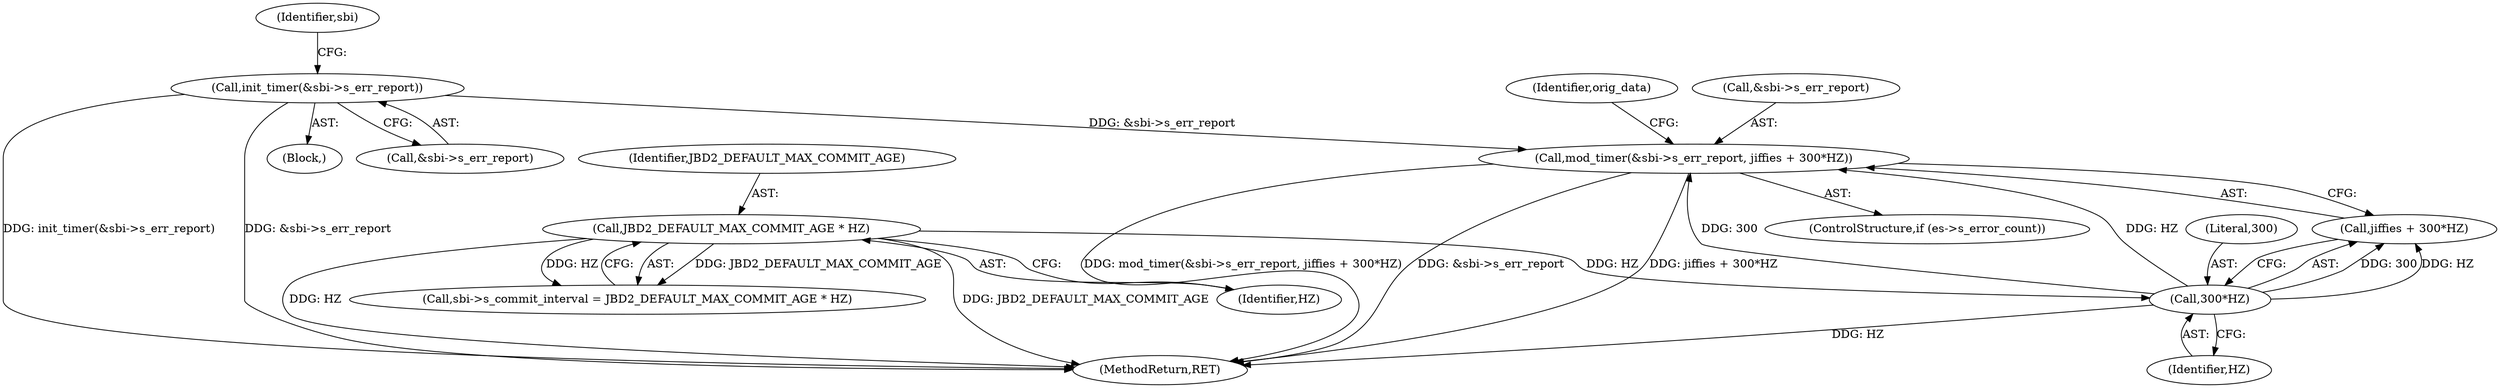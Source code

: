 digraph "0_linux_0449641130f5652b344ef6fa39fa019d7e94660a@pointer" {
"1002058" [label="(Call,mod_timer(&sbi->s_err_report, jiffies + 300*HZ))"];
"1002033" [label="(Call,init_timer(&sbi->s_err_report))"];
"1002065" [label="(Call,300*HZ)"];
"1000494" [label="(Call,JBD2_DEFAULT_MAX_COMMIT_AGE * HZ)"];
"1002066" [label="(Literal,300)"];
"1002033" [label="(Call,init_timer(&sbi->s_err_report))"];
"1000496" [label="(Identifier,HZ)"];
"1002059" [label="(Call,&sbi->s_err_report)"];
"1000490" [label="(Call,sbi->s_commit_interval = JBD2_DEFAULT_MAX_COMMIT_AGE * HZ)"];
"1002067" [label="(Identifier,HZ)"];
"1002065" [label="(Call,300*HZ)"];
"1000494" [label="(Call,JBD2_DEFAULT_MAX_COMMIT_AGE * HZ)"];
"1002034" [label="(Call,&sbi->s_err_report)"];
"1000495" [label="(Identifier,JBD2_DEFAULT_MAX_COMMIT_AGE)"];
"1002058" [label="(Call,mod_timer(&sbi->s_err_report, jiffies + 300*HZ))"];
"1002054" [label="(ControlStructure,if (es->s_error_count))"];
"1002041" [label="(Identifier,sbi)"];
"1002063" [label="(Call,jiffies + 300*HZ)"];
"1002222" [label="(MethodReturn,RET)"];
"1000124" [label="(Block,)"];
"1002069" [label="(Identifier,orig_data)"];
"1002058" -> "1002054"  [label="AST: "];
"1002058" -> "1002063"  [label="CFG: "];
"1002059" -> "1002058"  [label="AST: "];
"1002063" -> "1002058"  [label="AST: "];
"1002069" -> "1002058"  [label="CFG: "];
"1002058" -> "1002222"  [label="DDG: mod_timer(&sbi->s_err_report, jiffies + 300*HZ)"];
"1002058" -> "1002222"  [label="DDG: &sbi->s_err_report"];
"1002058" -> "1002222"  [label="DDG: jiffies + 300*HZ"];
"1002033" -> "1002058"  [label="DDG: &sbi->s_err_report"];
"1002065" -> "1002058"  [label="DDG: 300"];
"1002065" -> "1002058"  [label="DDG: HZ"];
"1002033" -> "1000124"  [label="AST: "];
"1002033" -> "1002034"  [label="CFG: "];
"1002034" -> "1002033"  [label="AST: "];
"1002041" -> "1002033"  [label="CFG: "];
"1002033" -> "1002222"  [label="DDG: init_timer(&sbi->s_err_report)"];
"1002033" -> "1002222"  [label="DDG: &sbi->s_err_report"];
"1002065" -> "1002063"  [label="AST: "];
"1002065" -> "1002067"  [label="CFG: "];
"1002066" -> "1002065"  [label="AST: "];
"1002067" -> "1002065"  [label="AST: "];
"1002063" -> "1002065"  [label="CFG: "];
"1002065" -> "1002222"  [label="DDG: HZ"];
"1002065" -> "1002063"  [label="DDG: 300"];
"1002065" -> "1002063"  [label="DDG: HZ"];
"1000494" -> "1002065"  [label="DDG: HZ"];
"1000494" -> "1000490"  [label="AST: "];
"1000494" -> "1000496"  [label="CFG: "];
"1000495" -> "1000494"  [label="AST: "];
"1000496" -> "1000494"  [label="AST: "];
"1000490" -> "1000494"  [label="CFG: "];
"1000494" -> "1002222"  [label="DDG: HZ"];
"1000494" -> "1002222"  [label="DDG: JBD2_DEFAULT_MAX_COMMIT_AGE"];
"1000494" -> "1000490"  [label="DDG: JBD2_DEFAULT_MAX_COMMIT_AGE"];
"1000494" -> "1000490"  [label="DDG: HZ"];
}
